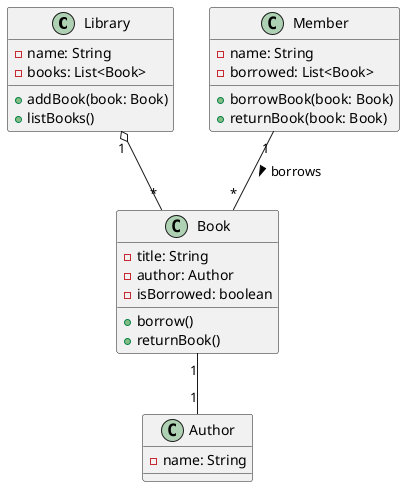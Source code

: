 @startuml
class Library {
  - name: String
  - books: List<Book>
  + addBook(book: Book)
  + listBooks()
}

class Book {
  - title: String
  - author: Author
  - isBorrowed: boolean
  + borrow()
  + returnBook()
}

class Author {
  - name: String
}

class Member {
  - name: String
  - borrowed: List<Book>
  + borrowBook(book: Book)
  + returnBook(book: Book)
}

Library "1" o-- "*" Book
Book "1" -- "1" Author
Member "1" -- "*" Book : borrows >
@enduml